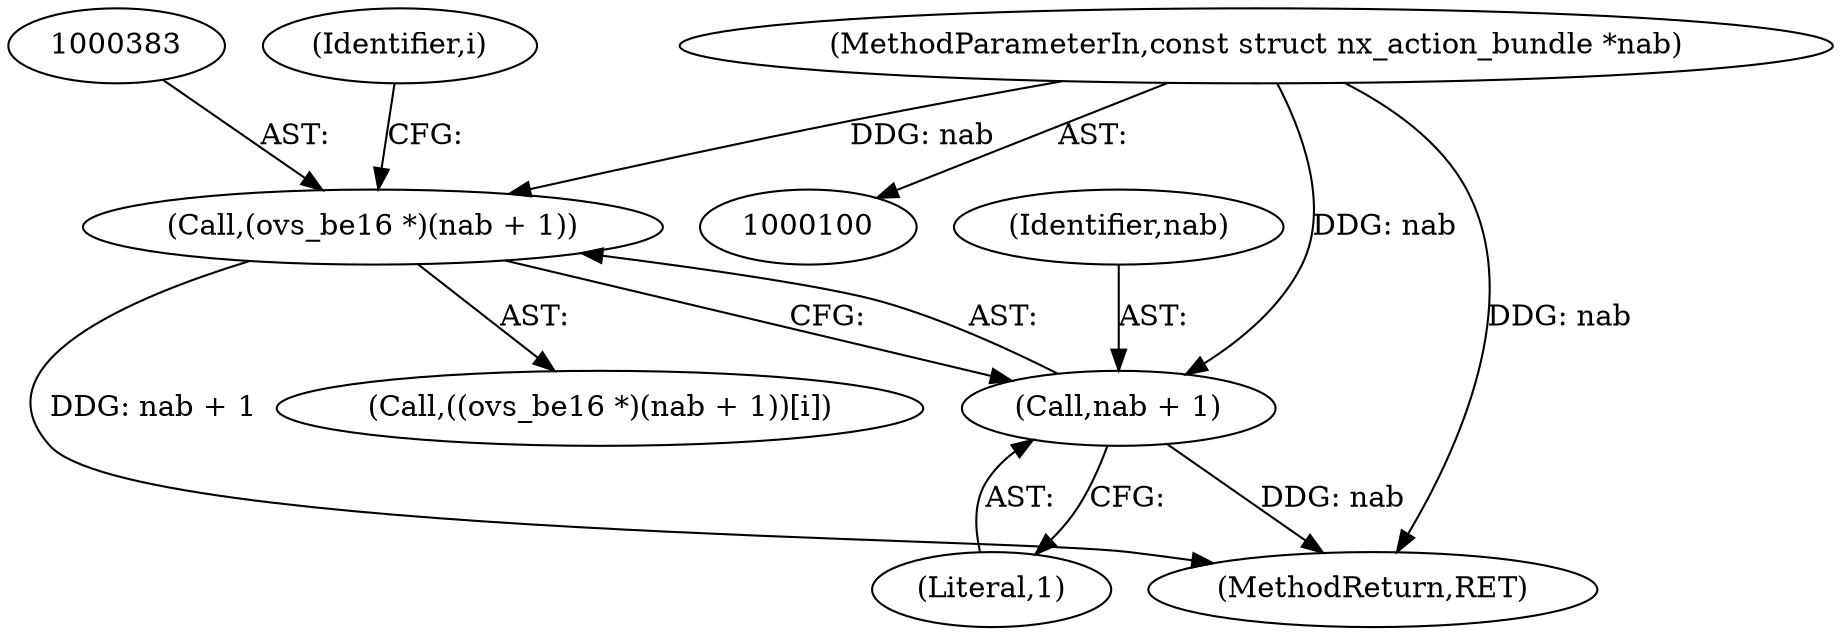 digraph "0_ovs_9237a63c47bd314b807cda0bd2216264e82edbe8@pointer" {
"1000102" [label="(MethodParameterIn,const struct nx_action_bundle *nab)"];
"1000382" [label="(Call,(ovs_be16 *)(nab + 1))"];
"1000384" [label="(Call,nab + 1)"];
"1000387" [label="(Identifier,i)"];
"1000415" [label="(MethodReturn,RET)"];
"1000386" [label="(Literal,1)"];
"1000381" [label="(Call,((ovs_be16 *)(nab + 1))[i])"];
"1000385" [label="(Identifier,nab)"];
"1000102" [label="(MethodParameterIn,const struct nx_action_bundle *nab)"];
"1000384" [label="(Call,nab + 1)"];
"1000382" [label="(Call,(ovs_be16 *)(nab + 1))"];
"1000102" -> "1000100"  [label="AST: "];
"1000102" -> "1000415"  [label="DDG: nab"];
"1000102" -> "1000382"  [label="DDG: nab"];
"1000102" -> "1000384"  [label="DDG: nab"];
"1000382" -> "1000381"  [label="AST: "];
"1000382" -> "1000384"  [label="CFG: "];
"1000383" -> "1000382"  [label="AST: "];
"1000384" -> "1000382"  [label="AST: "];
"1000387" -> "1000382"  [label="CFG: "];
"1000382" -> "1000415"  [label="DDG: nab + 1"];
"1000384" -> "1000386"  [label="CFG: "];
"1000385" -> "1000384"  [label="AST: "];
"1000386" -> "1000384"  [label="AST: "];
"1000384" -> "1000415"  [label="DDG: nab"];
}
